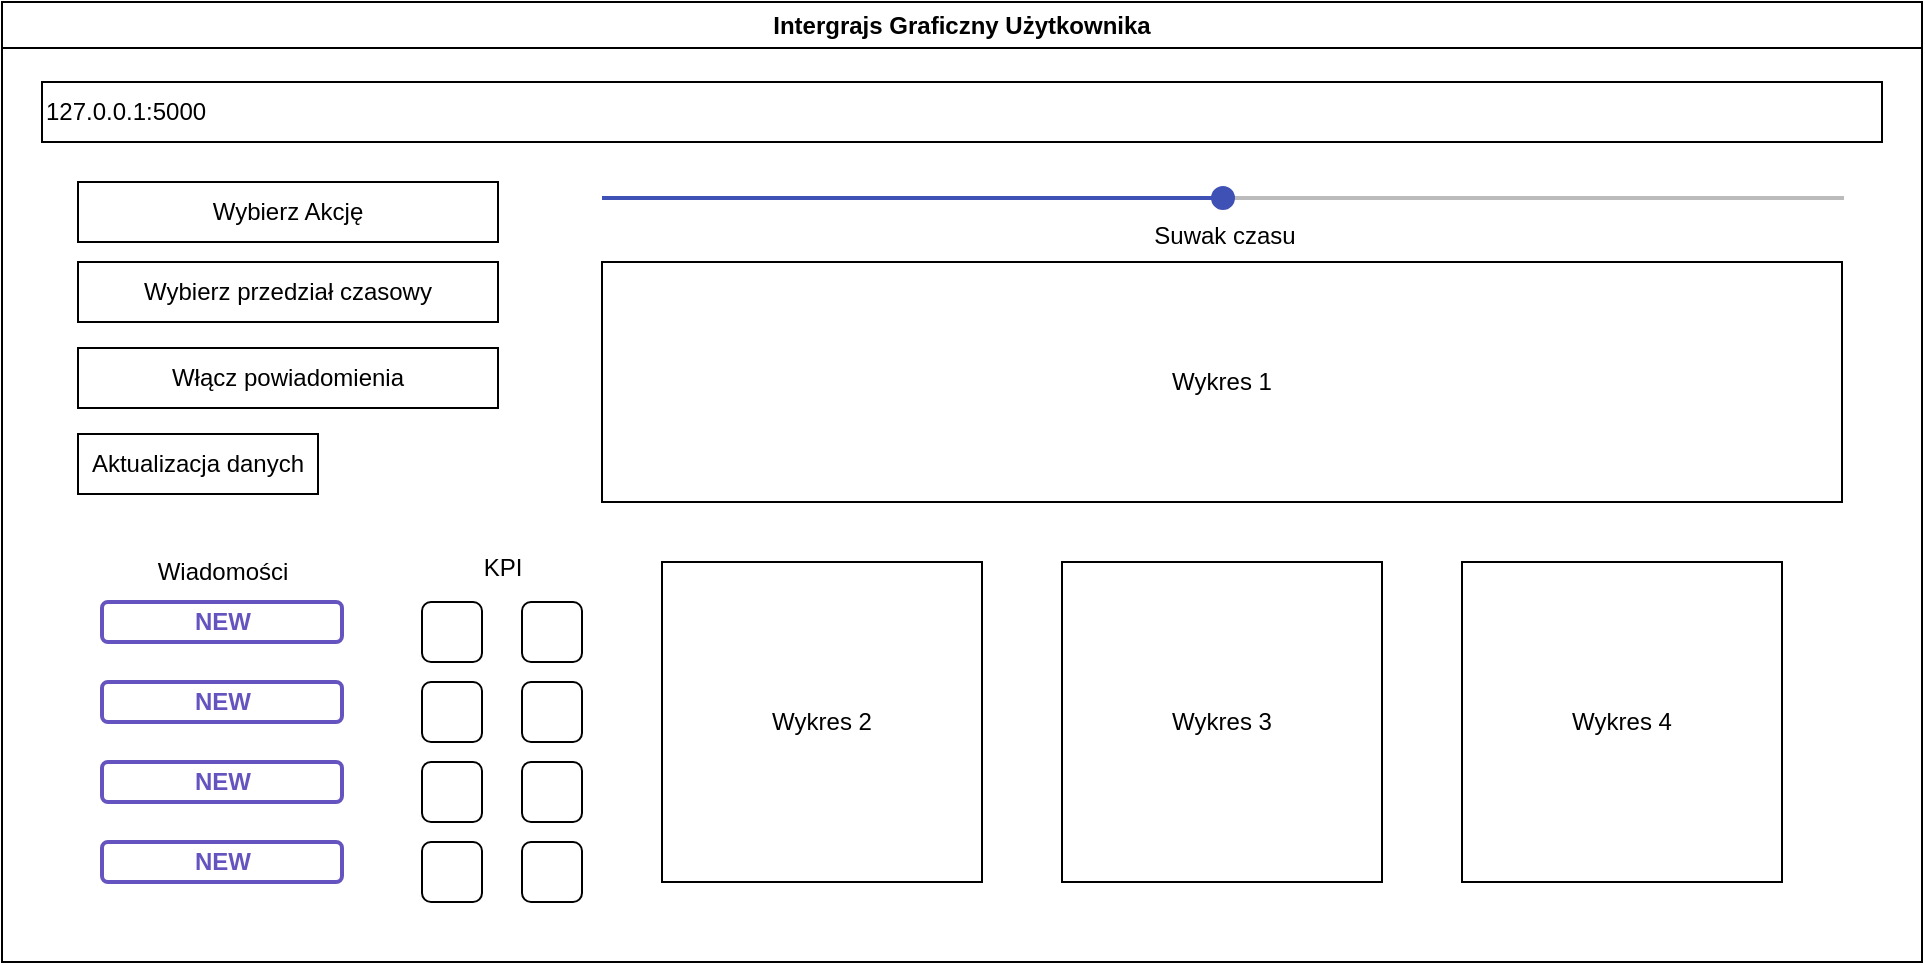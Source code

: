 <mxfile version="21.3.2" type="device">
  <diagram name="Strona-1" id="DMnkSC4yl9CdHXHFx3ds">
    <mxGraphModel dx="1050" dy="534" grid="1" gridSize="10" guides="1" tooltips="1" connect="1" arrows="1" fold="1" page="1" pageScale="1" pageWidth="1169" pageHeight="1654" math="0" shadow="0">
      <root>
        <mxCell id="0" />
        <mxCell id="1" parent="0" />
        <mxCell id="U0c7bnJLxAtCSdPnOUKt-1" value="Intergrajs Graficzny Użytkownika" style="swimlane;whiteSpace=wrap;html=1;" vertex="1" parent="1">
          <mxGeometry x="70" y="40" width="960" height="480" as="geometry" />
        </mxCell>
        <mxCell id="U0c7bnJLxAtCSdPnOUKt-2" value="127.0.0.1:5000" style="rounded=0;whiteSpace=wrap;html=1;fillColor=none;align=left;" vertex="1" parent="U0c7bnJLxAtCSdPnOUKt-1">
          <mxGeometry x="20" y="40" width="920" height="30" as="geometry" />
        </mxCell>
        <mxCell id="U0c7bnJLxAtCSdPnOUKt-5" value="Wybierz Akcję" style="rounded=0;whiteSpace=wrap;html=1;fillColor=none;" vertex="1" parent="U0c7bnJLxAtCSdPnOUKt-1">
          <mxGeometry x="38" y="90" width="210" height="30" as="geometry" />
        </mxCell>
        <mxCell id="U0c7bnJLxAtCSdPnOUKt-7" value="Włącz powiadomienia" style="rounded=0;whiteSpace=wrap;html=1;fillColor=none;" vertex="1" parent="U0c7bnJLxAtCSdPnOUKt-1">
          <mxGeometry x="38" y="173" width="210" height="30" as="geometry" />
        </mxCell>
        <mxCell id="U0c7bnJLxAtCSdPnOUKt-6" value="Wybierz przedział czasowy" style="rounded=0;whiteSpace=wrap;html=1;fillColor=none;" vertex="1" parent="U0c7bnJLxAtCSdPnOUKt-1">
          <mxGeometry x="38" y="130" width="210" height="30" as="geometry" />
        </mxCell>
        <mxCell id="U0c7bnJLxAtCSdPnOUKt-9" value="Aktualizacja danych" style="rounded=0;whiteSpace=wrap;html=1;fillColor=none;" vertex="1" parent="U0c7bnJLxAtCSdPnOUKt-1">
          <mxGeometry x="38" y="216" width="120" height="30" as="geometry" />
        </mxCell>
        <mxCell id="U0c7bnJLxAtCSdPnOUKt-10" value="Suwak czasu" style="dashed=0;verticalLabelPosition=bottom;verticalAlign=top;align=center;shape=mxgraph.gmdl.slider2;barPos=50;strokeColor=#3F51B5;opacity=100;strokeWidth=2;fillColor=#3F51B5;handleSize=10;shadow=0;html=1;" vertex="1" parent="U0c7bnJLxAtCSdPnOUKt-1">
          <mxGeometry x="300" y="93" width="621" height="10" as="geometry" />
        </mxCell>
        <mxCell id="U0c7bnJLxAtCSdPnOUKt-4" value="Wykres 1" style="rounded=0;whiteSpace=wrap;html=1;fillColor=none;" vertex="1" parent="U0c7bnJLxAtCSdPnOUKt-1">
          <mxGeometry x="300" y="130" width="620" height="120" as="geometry" />
        </mxCell>
        <mxCell id="U0c7bnJLxAtCSdPnOUKt-3" value="Wykres 2" style="rounded=0;whiteSpace=wrap;html=1;fillColor=none;" vertex="1" parent="U0c7bnJLxAtCSdPnOUKt-1">
          <mxGeometry x="330" y="280" width="160" height="160" as="geometry" />
        </mxCell>
        <mxCell id="U0c7bnJLxAtCSdPnOUKt-12" value="Wykres 3" style="rounded=0;whiteSpace=wrap;html=1;fillColor=none;" vertex="1" parent="U0c7bnJLxAtCSdPnOUKt-1">
          <mxGeometry x="530" y="280" width="160" height="160" as="geometry" />
        </mxCell>
        <mxCell id="U0c7bnJLxAtCSdPnOUKt-11" value="Wykres 4" style="rounded=0;whiteSpace=wrap;html=1;fillColor=none;" vertex="1" parent="U0c7bnJLxAtCSdPnOUKt-1">
          <mxGeometry x="730" y="280" width="160" height="160" as="geometry" />
        </mxCell>
        <mxCell id="U0c7bnJLxAtCSdPnOUKt-13" value="NEW" style="dashed=0;html=1;rounded=1;strokeColor=#6554C0;fontSize=12;align=center;fontStyle=1;strokeWidth=2;fontColor=#6554C0" vertex="1" parent="U0c7bnJLxAtCSdPnOUKt-1">
          <mxGeometry x="50" y="300" width="120" height="20" as="geometry" />
        </mxCell>
        <mxCell id="U0c7bnJLxAtCSdPnOUKt-14" value="NEW" style="dashed=0;html=1;rounded=1;strokeColor=#6554C0;fontSize=12;align=center;fontStyle=1;strokeWidth=2;fontColor=#6554C0" vertex="1" parent="U0c7bnJLxAtCSdPnOUKt-1">
          <mxGeometry x="50" y="340" width="120" height="20" as="geometry" />
        </mxCell>
        <mxCell id="U0c7bnJLxAtCSdPnOUKt-15" value="NEW" style="dashed=0;html=1;rounded=1;strokeColor=#6554C0;fontSize=12;align=center;fontStyle=1;strokeWidth=2;fontColor=#6554C0" vertex="1" parent="U0c7bnJLxAtCSdPnOUKt-1">
          <mxGeometry x="50" y="380" width="120" height="20" as="geometry" />
        </mxCell>
        <mxCell id="U0c7bnJLxAtCSdPnOUKt-16" value="NEW" style="dashed=0;html=1;rounded=1;strokeColor=#6554C0;fontSize=12;align=center;fontStyle=1;strokeWidth=2;fontColor=#6554C0" vertex="1" parent="U0c7bnJLxAtCSdPnOUKt-1">
          <mxGeometry x="50" y="420" width="120" height="20" as="geometry" />
        </mxCell>
        <mxCell id="U0c7bnJLxAtCSdPnOUKt-17" value="Wiadomości" style="text;html=1;align=center;verticalAlign=middle;resizable=0;points=[];autosize=1;strokeColor=none;fillColor=none;" vertex="1" parent="U0c7bnJLxAtCSdPnOUKt-1">
          <mxGeometry x="65" y="270" width="90" height="30" as="geometry" />
        </mxCell>
        <mxCell id="U0c7bnJLxAtCSdPnOUKt-18" value="" style="rounded=1;whiteSpace=wrap;html=1;fillColor=none;" vertex="1" parent="U0c7bnJLxAtCSdPnOUKt-1">
          <mxGeometry x="210" y="300" width="30" height="30" as="geometry" />
        </mxCell>
        <mxCell id="U0c7bnJLxAtCSdPnOUKt-19" value="" style="rounded=1;whiteSpace=wrap;html=1;fillColor=none;" vertex="1" parent="U0c7bnJLxAtCSdPnOUKt-1">
          <mxGeometry x="260" y="300" width="30" height="30" as="geometry" />
        </mxCell>
        <mxCell id="U0c7bnJLxAtCSdPnOUKt-20" value="" style="rounded=1;whiteSpace=wrap;html=1;fillColor=none;" vertex="1" parent="U0c7bnJLxAtCSdPnOUKt-1">
          <mxGeometry x="210" y="340" width="30" height="30" as="geometry" />
        </mxCell>
        <mxCell id="U0c7bnJLxAtCSdPnOUKt-21" value="" style="rounded=1;whiteSpace=wrap;html=1;fillColor=none;" vertex="1" parent="U0c7bnJLxAtCSdPnOUKt-1">
          <mxGeometry x="260" y="340" width="30" height="30" as="geometry" />
        </mxCell>
        <mxCell id="U0c7bnJLxAtCSdPnOUKt-22" value="" style="rounded=1;whiteSpace=wrap;html=1;fillColor=none;" vertex="1" parent="U0c7bnJLxAtCSdPnOUKt-1">
          <mxGeometry x="210" y="380" width="30" height="30" as="geometry" />
        </mxCell>
        <mxCell id="U0c7bnJLxAtCSdPnOUKt-23" value="" style="rounded=1;whiteSpace=wrap;html=1;fillColor=none;" vertex="1" parent="U0c7bnJLxAtCSdPnOUKt-1">
          <mxGeometry x="260" y="380" width="30" height="30" as="geometry" />
        </mxCell>
        <mxCell id="U0c7bnJLxAtCSdPnOUKt-24" value="" style="rounded=1;whiteSpace=wrap;html=1;fillColor=none;" vertex="1" parent="U0c7bnJLxAtCSdPnOUKt-1">
          <mxGeometry x="210" y="420" width="30" height="30" as="geometry" />
        </mxCell>
        <mxCell id="U0c7bnJLxAtCSdPnOUKt-25" value="" style="rounded=1;whiteSpace=wrap;html=1;fillColor=none;" vertex="1" parent="U0c7bnJLxAtCSdPnOUKt-1">
          <mxGeometry x="260" y="420" width="30" height="30" as="geometry" />
        </mxCell>
        <mxCell id="U0c7bnJLxAtCSdPnOUKt-26" value="KPI" style="text;html=1;align=center;verticalAlign=middle;resizable=0;points=[];autosize=1;strokeColor=none;fillColor=none;" vertex="1" parent="1">
          <mxGeometry x="300" y="308" width="40" height="30" as="geometry" />
        </mxCell>
      </root>
    </mxGraphModel>
  </diagram>
</mxfile>
